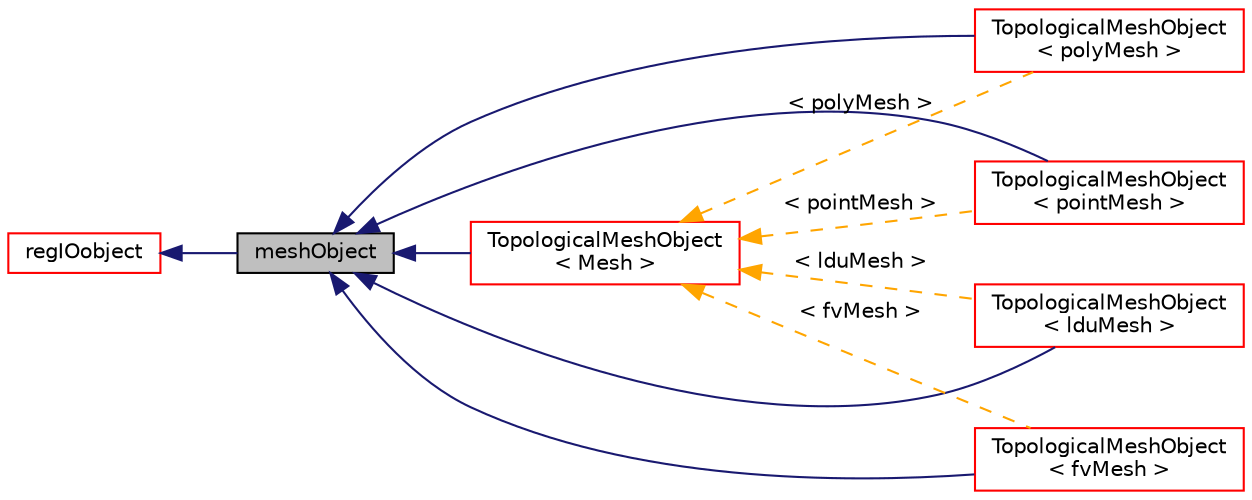 digraph "meshObject"
{
  bgcolor="transparent";
  edge [fontname="Helvetica",fontsize="10",labelfontname="Helvetica",labelfontsize="10"];
  node [fontname="Helvetica",fontsize="10",shape=record];
  rankdir="LR";
  Node0 [label="meshObject",height=0.2,width=0.4,color="black", fillcolor="grey75", style="filled", fontcolor="black"];
  Node1 -> Node0 [dir="back",color="midnightblue",fontsize="10",style="solid",fontname="Helvetica"];
  Node1 [label="regIOobject",height=0.2,width=0.4,color="red",URL="$a27441.html",tooltip="regIOobject is an abstract class derived from IOobject to handle automatic object registration with t..."];
  Node0 -> Node3 [dir="back",color="midnightblue",fontsize="10",style="solid",fontname="Helvetica"];
  Node3 [label="TopologicalMeshObject\l\< Mesh \>",height=0.2,width=0.4,color="red",URL="$a28297.html"];
  Node3 -> Node57 [dir="back",color="orange",fontsize="10",style="dashed",label=" \< pointMesh \>" ,fontname="Helvetica"];
  Node57 [label="TopologicalMeshObject\l\< pointMesh \>",height=0.2,width=0.4,color="red",URL="$a28297.html"];
  Node3 -> Node58 [dir="back",color="orange",fontsize="10",style="dashed",label=" \< polyMesh \>" ,fontname="Helvetica"];
  Node58 [label="TopologicalMeshObject\l\< polyMesh \>",height=0.2,width=0.4,color="red",URL="$a28297.html"];
  Node3 -> Node61 [dir="back",color="orange",fontsize="10",style="dashed",label=" \< fvMesh \>" ,fontname="Helvetica"];
  Node61 [label="TopologicalMeshObject\l\< fvMesh \>",height=0.2,width=0.4,color="red",URL="$a28297.html"];
  Node3 -> Node88 [dir="back",color="orange",fontsize="10",style="dashed",label=" \< lduMesh \>" ,fontname="Helvetica"];
  Node88 [label="TopologicalMeshObject\l\< lduMesh \>",height=0.2,width=0.4,color="red",URL="$a28297.html"];
  Node0 -> Node61 [dir="back",color="midnightblue",fontsize="10",style="solid",fontname="Helvetica"];
  Node0 -> Node88 [dir="back",color="midnightblue",fontsize="10",style="solid",fontname="Helvetica"];
  Node0 -> Node57 [dir="back",color="midnightblue",fontsize="10",style="solid",fontname="Helvetica"];
  Node0 -> Node58 [dir="back",color="midnightblue",fontsize="10",style="solid",fontname="Helvetica"];
}
